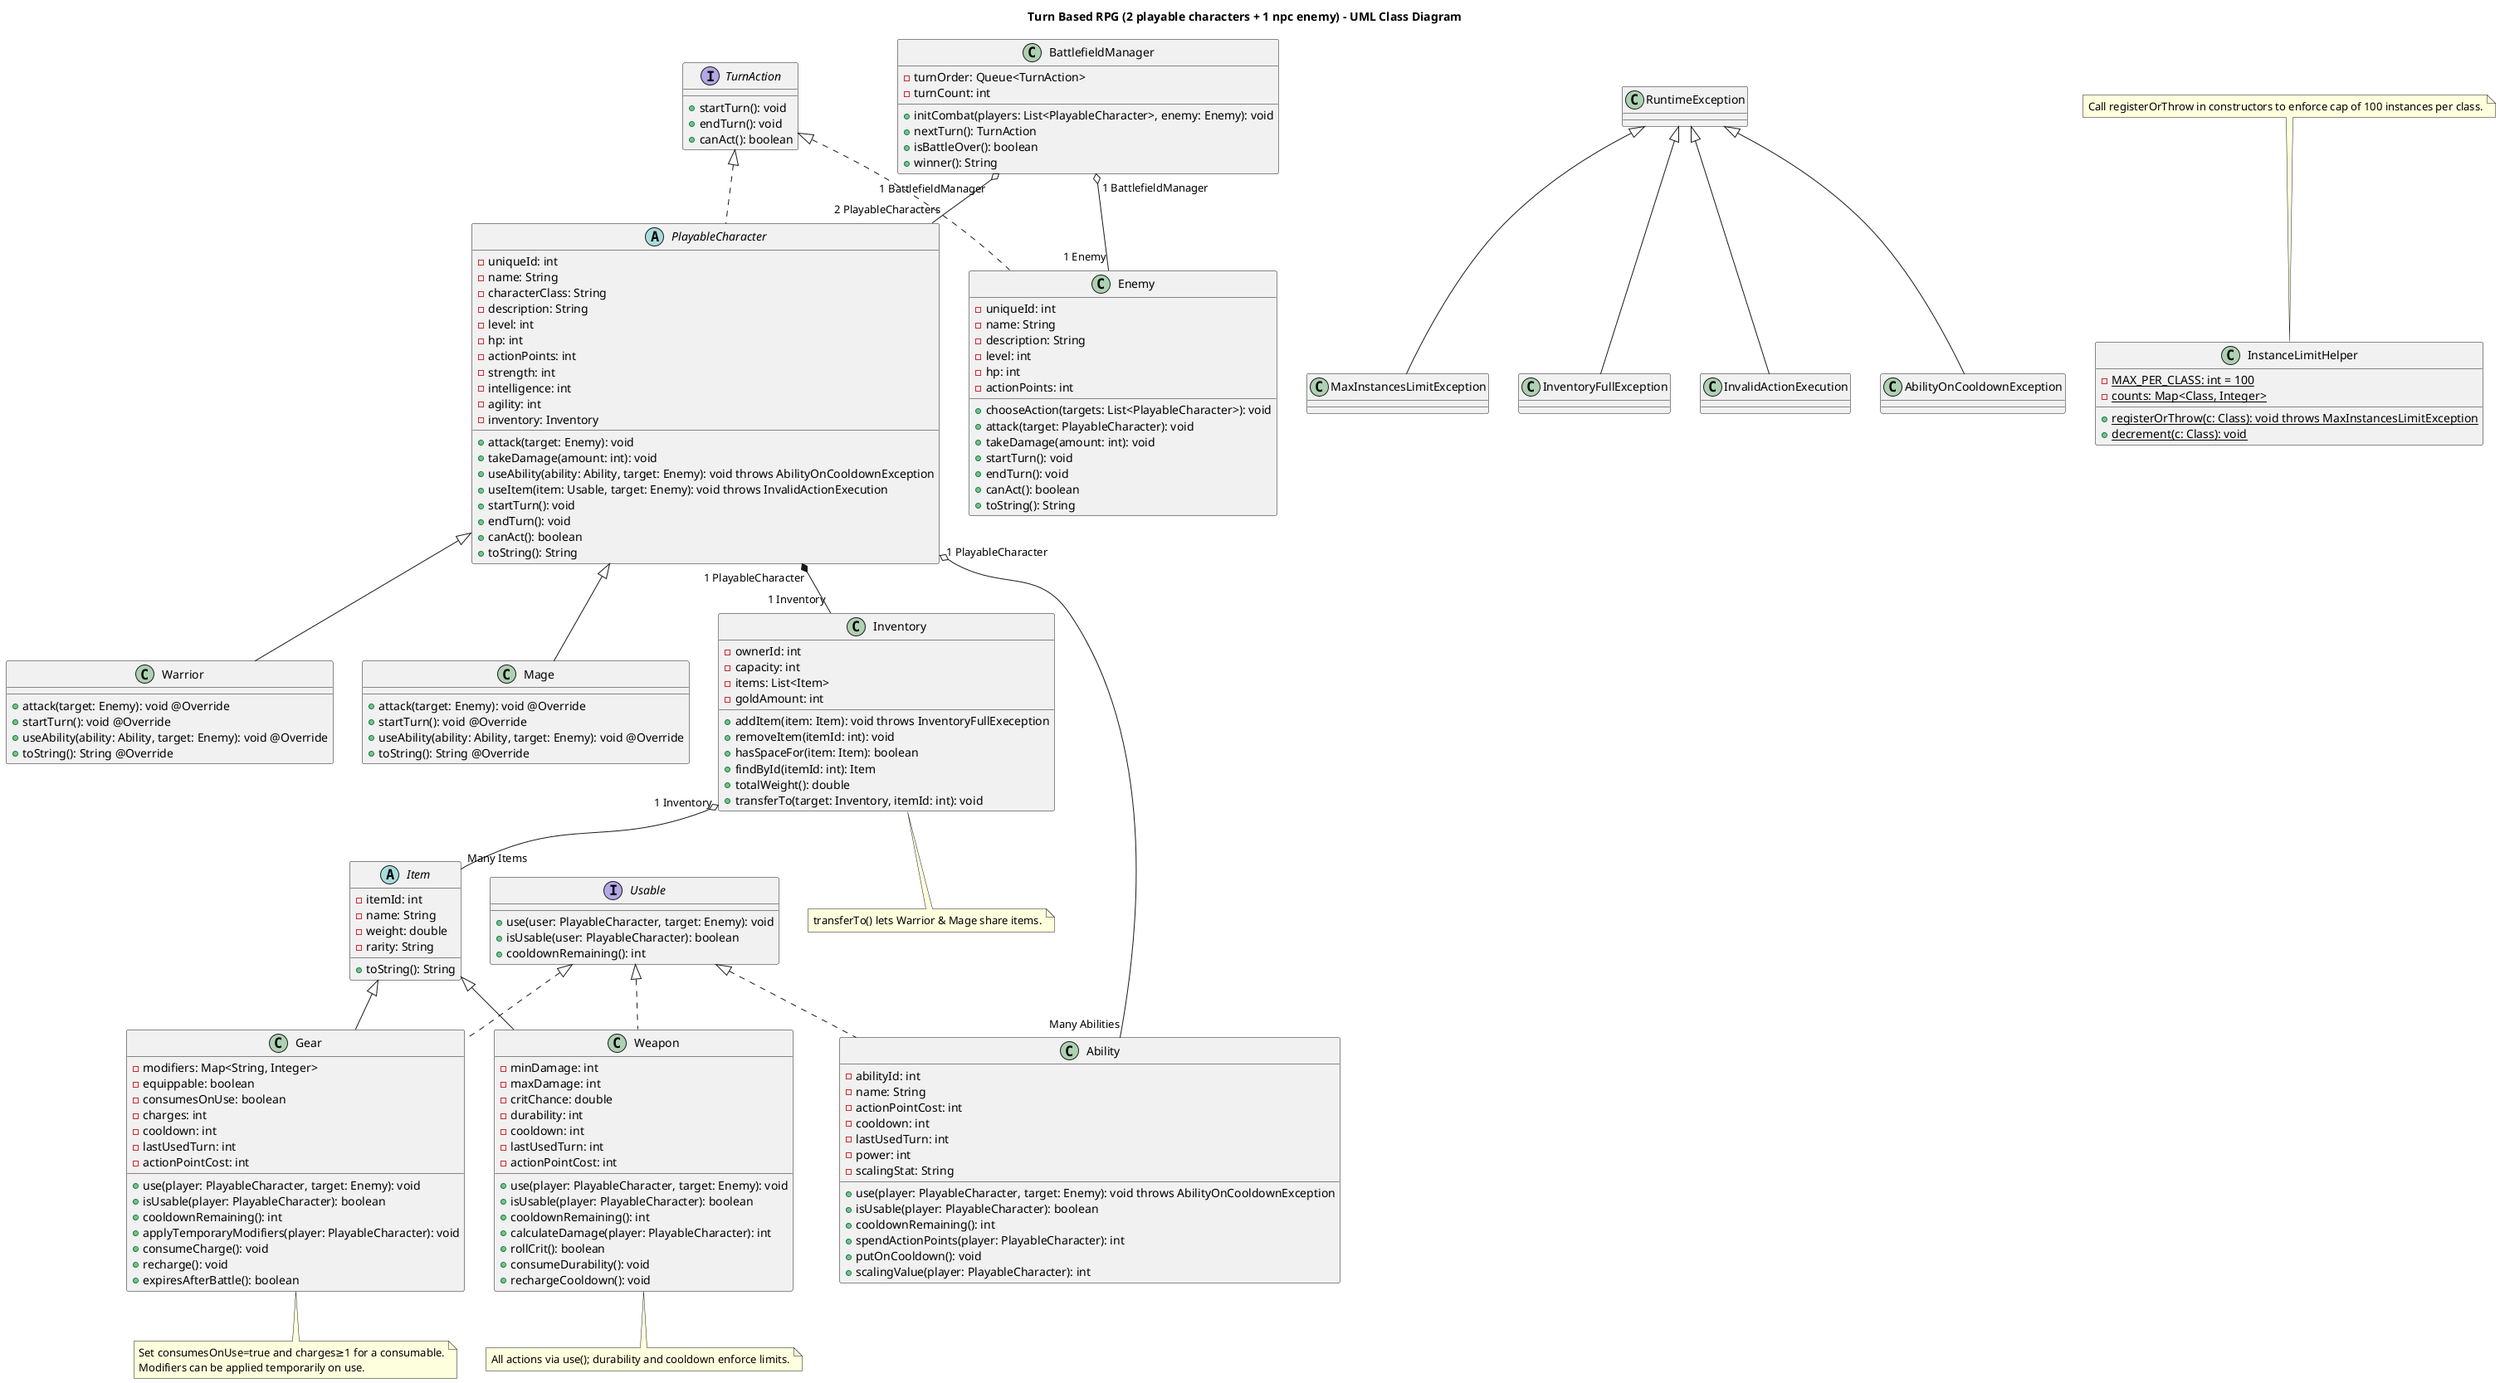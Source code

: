 @startuml
title Turn Based RPG (2 playable characters + 1 npc enemy) - UML Class Diagram

' @Interfaces
interface TurnAction {
    +startTurn(): void
    +endTurn(): void
    +canAct(): boolean
}
interface Usable {
    +use(user: PlayableCharacter, target: Enemy): void
    +isUsable(user: PlayableCharacter): boolean
    +cooldownRemaining(): int
}

' @Exceptions
class MaxInstancesLimitException extends RuntimeException
class InventoryFullException extends RuntimeException
class InvalidActionExecution extends RuntimeException
class AbilityOnCooldownException extends RuntimeException

' @ InstanceLimitHelper
class InstanceLimitHelper {
    {static} -MAX_PER_CLASS: int = 100
    {static} -counts: Map<Class, Integer>
    {static} +registerOrThrow(c: Class): void throws MaxInstancesLimitException
    {static} +decrement(c: Class): void
}

' @PlayableCharacters
abstract class PlayableCharacter implements TurnAction {
    - uniqueId: int
    - name: String
    - characterClass: String
    - description: String
    - level: int
    - hp: int
    - actionPoints: int
    - strength: int
    - intelligence: int
    - agility: int
    - inventory: Inventory

    ' Methods
    +attack(target: Enemy): void
    +takeDamage(amount: int): void
    +useAbility(ability: Ability, target: Enemy): void throws AbilityOnCooldownException
    +useItem(item: Usable, target: Enemy): void throws InvalidActionExecution
    +startTurn(): void
    +endTurn(): void
    +canAct(): boolean
    +toString(): String
}
class Warrior extends PlayableCharacter {
    +attack(target: Enemy): void @Override
    +startTurn(): void @Override
    +useAbility(ability: Ability, target: Enemy): void @Override
    +toString(): String @Override
}
class Mage extends PlayableCharacter {
    +attack(target: Enemy): void @Override
    +startTurn(): void @Override
    +useAbility(ability: Ability, target: Enemy): void @Override
    +toString(): String @Override
}

' @NonPlayableCharacters (Enemy)
class Enemy implements TurnAction {
    - uniqueId: int
    - name: String
    - description: String
    - level: int
    - hp: int
    - actionPoints: int

    +chooseAction(targets: List<PlayableCharacter>): void
    +attack(target: PlayableCharacter): void
    +takeDamage(amount: int): void
    +startTurn(): void
    +endTurn(): void
    +canAct(): boolean
    +toString(): String
}

' @Inventory
class Inventory {
    -ownerId: int
    -capacity: int
    -items: List<Item>
    -goldAmount: int

    +addItem(item: Item): void throws InventoryFullExeception
    +removeItem(itemId: int): void
    +hasSpaceFor(item: Item): boolean
    +findById(itemId: int): Item
    +totalWeight(): double
    +transferTo(target: Inventory, itemId: int): void
}
abstract class Item {
    -itemId: int
    -name: String
    -weight: double
    -rarity: String
    +toString(): String
}
class Weapon extends Item implements Usable {
    -minDamage: int
    -maxDamage: int
    -critChance: double
    -durability: int
    -cooldown: int
    -lastUsedTurn: int
    -actionPointCost: int

    +use(player: PlayableCharacter, target: Enemy): void
    +isUsable(player: PlayableCharacter): boolean
    +cooldownRemaining(): int
    +calculateDamage(player: PlayableCharacter): int
    +rollCrit(): boolean
    +consumeDurability(): void
    +rechargeCooldown(): void
}
class Gear extends Item implements Usable {
    -modifiers: Map<String, Integer>
    -equippable: boolean
    -consumesOnUse: boolean
    -charges: int
    -cooldown: int
    -lastUsedTurn: int
    -actionPointCost: int

    +use(player: PlayableCharacter, target: Enemy): void
    +isUsable(player: PlayableCharacter): boolean
    +cooldownRemaining(): int
    +applyTemporaryModifiers(player: PlayableCharacter): void
    +consumeCharge(): void
    +recharge(): void
    +expiresAfterBattle(): boolean
}


' @Abilities
class Ability implements Usable {
    -abilityId: int
    -name: String
    -actionPointCost: int
    -cooldown: int
    -lastUsedTurn: int
    -power: int
    -scalingStat: String

    +use(player: PlayableCharacter, target: Enemy): void throws AbilityOnCooldownException
    +isUsable(player: PlayableCharacter): boolean
    +cooldownRemaining(): int
    +spendActionPoints(player: PlayableCharacter): int
    +putOnCooldown(): void
    +scalingValue(player: PlayableCharacter): int
}

' @BattleFieldManager
class BattlefieldManager {
    -turnOrder: Queue<TurnAction>
    -turnCount: int

    +initCombat(players: List<PlayableCharacter>, enemy: Enemy): void
    +nextTurn(): TurnAction
    +isBattleOver(): boolean
    +winner(): String
}



' @Relationships
PlayableCharacter "1 PlayableCharacter" o-- "Many Abilities" Ability
Inventory "1 Inventory" o-- "Many Items" Item
PlayableCharacter "1 PlayableCharacter" *-- "1 Inventory" Inventory

BattlefieldManager "1 BattlefieldManager" o-- "2 PlayableCharacters" PlayableCharacter
BattlefieldManager "1 BattlefieldManager" o-- "1 Enemy" Enemy


note bottom of Inventory
transferTo() lets Warrior & Mage share items.
end note

note bottom of Weapon
All actions via use(); durability and cooldown enforce limits.
end note

note bottom of Gear
Set consumesOnUse=true and charges≥1 for a consumable.
Modifiers can be applied temporarily on use.
end note

note top of InstanceLimitHelper
Call registerOrThrow in constructors to enforce cap of 100 instances per class.
end note

@enduml
